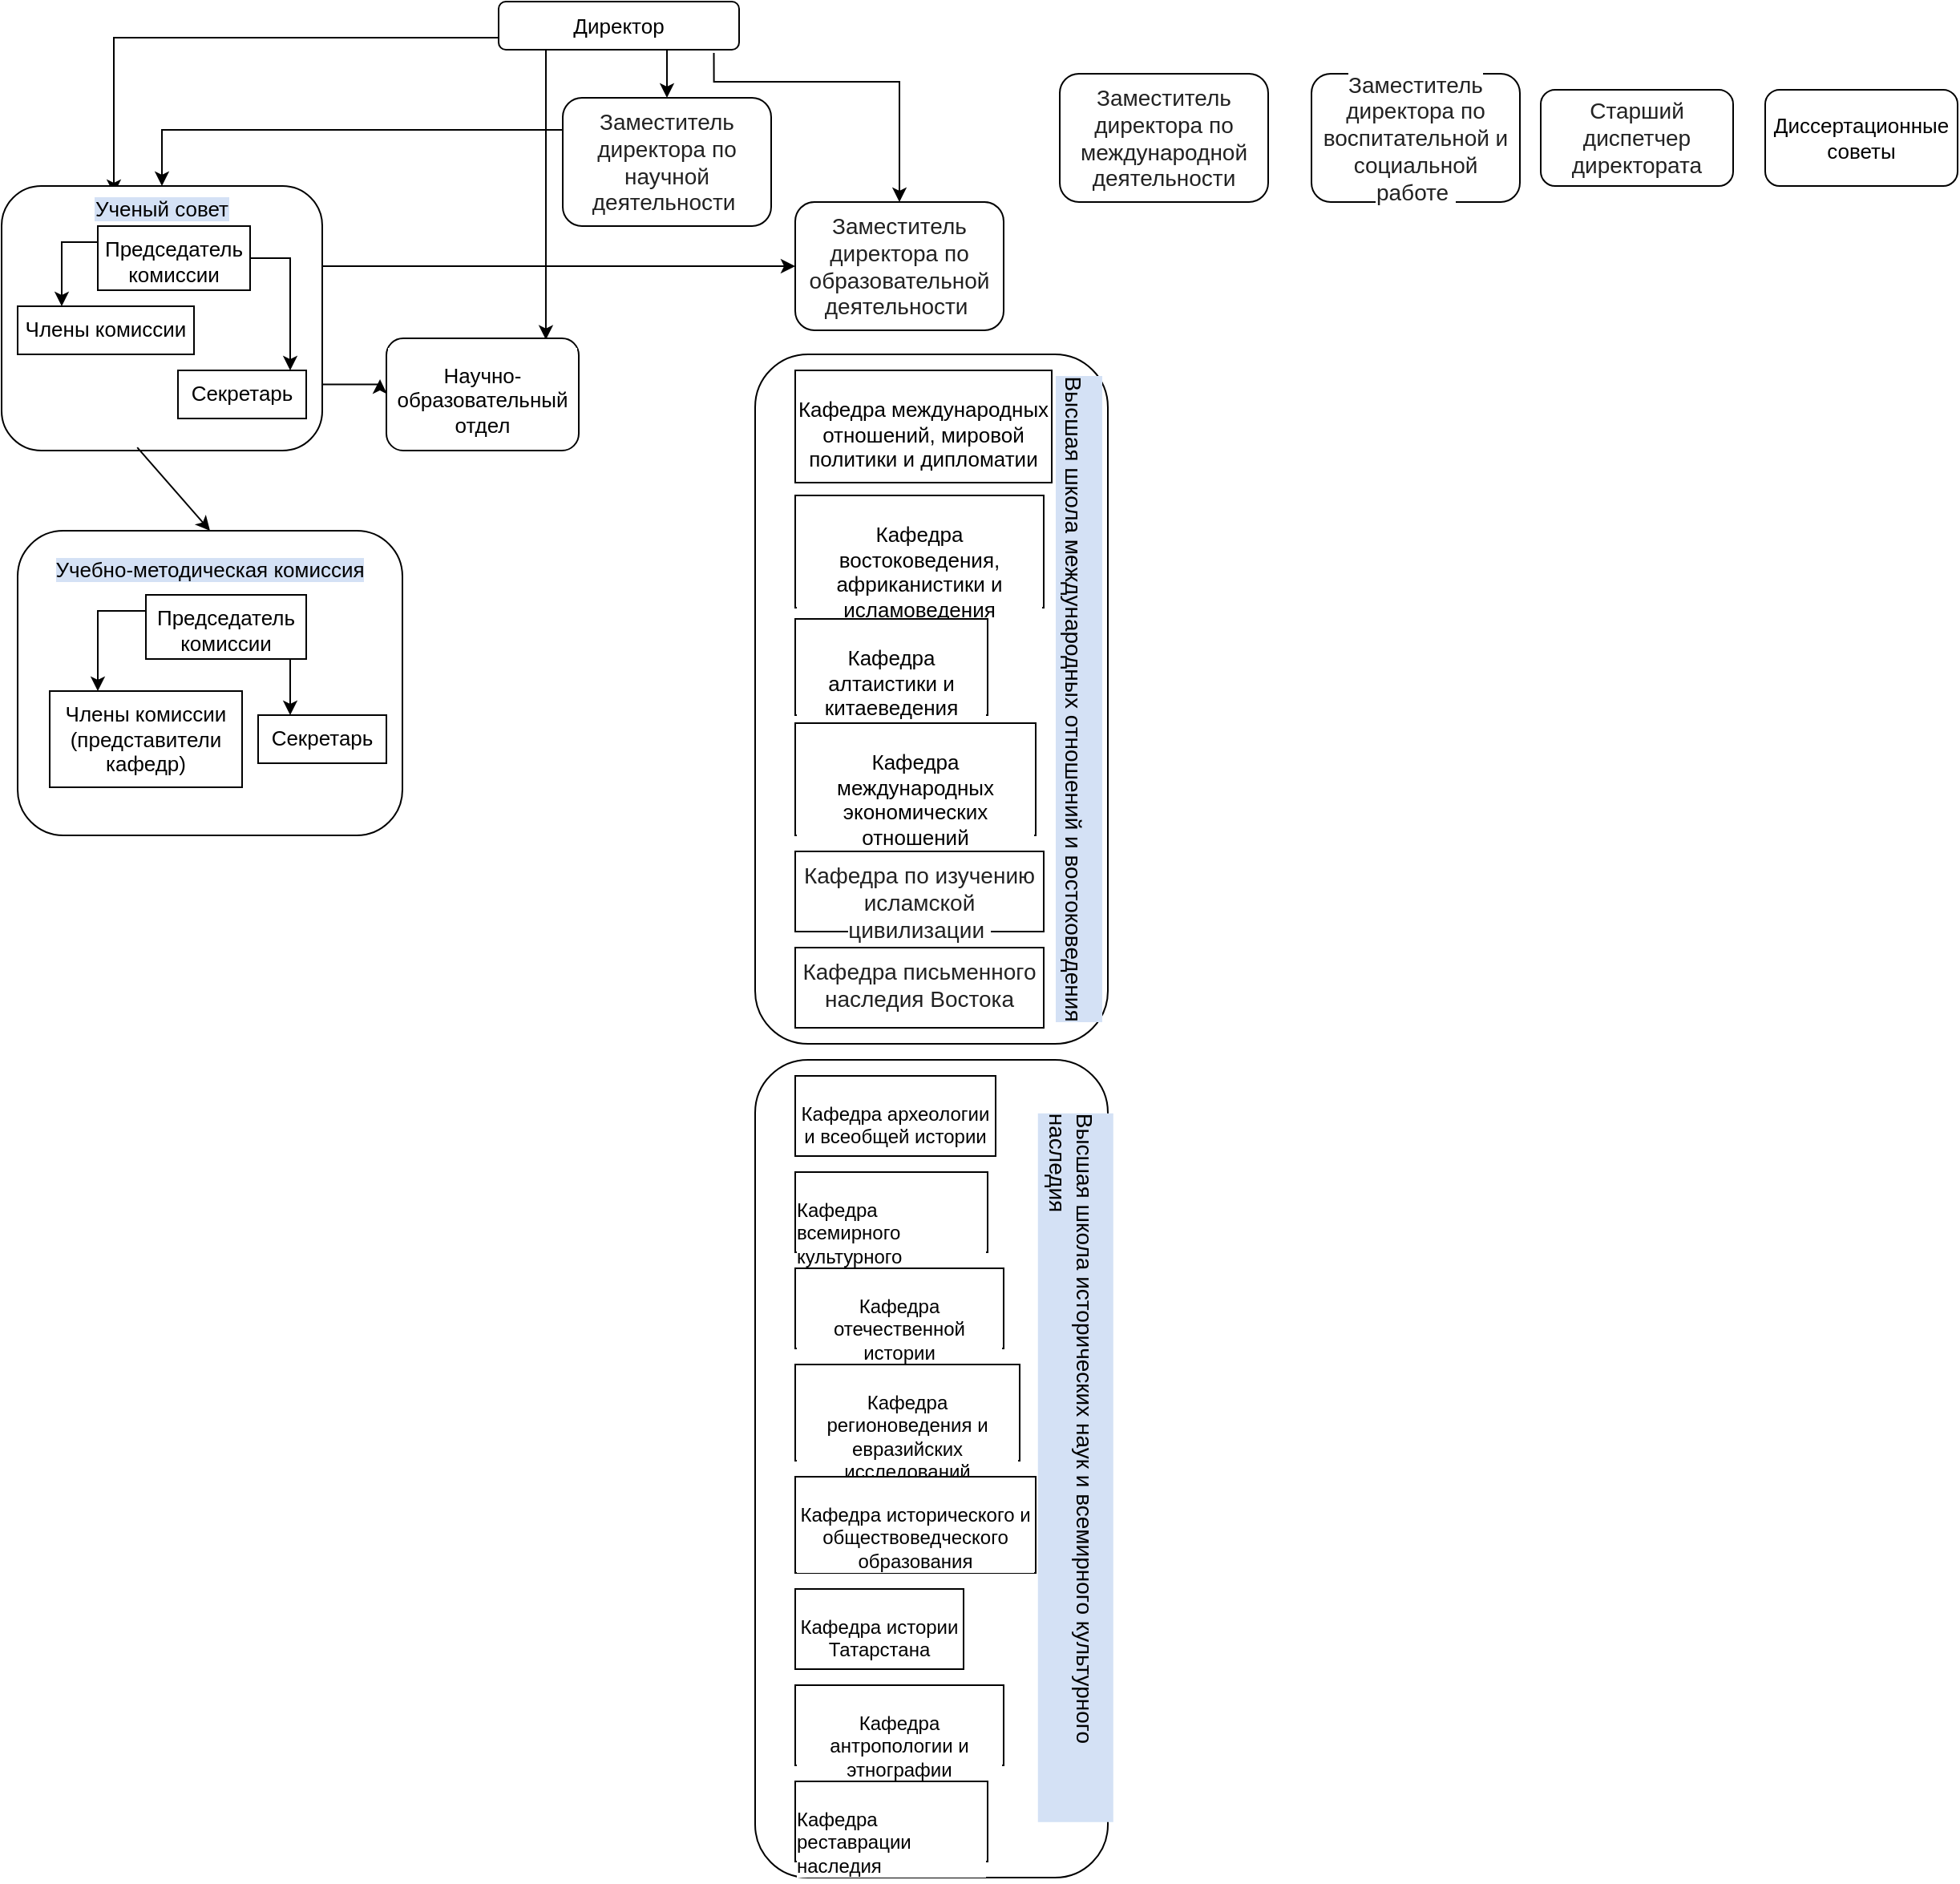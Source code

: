 <mxfile version="15.2.9" type="github">
  <diagram id="h7LhwIZn7rb5tLuHhgwg" name="Page-1">
    <mxGraphModel dx="954" dy="848" grid="1" gridSize="10" guides="1" tooltips="1" connect="1" arrows="1" fold="1" page="1" pageScale="1" pageWidth="1654" pageHeight="2336" math="0" shadow="0">
      <root>
        <mxCell id="0" />
        <mxCell id="1" parent="0" />
        <mxCell id="-UEbHcT61im6ldXxAbTl-30" style="edgeStyle=orthogonalEdgeStyle;rounded=0;orthogonalLoop=1;jettySize=auto;html=1;exitX=0;exitY=0.75;exitDx=0;exitDy=0;entryX=0.35;entryY=0.03;entryDx=0;entryDy=0;entryPerimeter=0;fontSize=13;" edge="1" parent="1" source="-UEbHcT61im6ldXxAbTl-1" target="-UEbHcT61im6ldXxAbTl-2">
          <mxGeometry relative="1" as="geometry" />
        </mxCell>
        <mxCell id="-UEbHcT61im6ldXxAbTl-44" style="edgeStyle=orthogonalEdgeStyle;rounded=0;orthogonalLoop=1;jettySize=auto;html=1;exitX=0.75;exitY=1;exitDx=0;exitDy=0;entryX=0.5;entryY=0;entryDx=0;entryDy=0;fontSize=13;" edge="1" parent="1" source="-UEbHcT61im6ldXxAbTl-1" target="-UEbHcT61im6ldXxAbTl-3">
          <mxGeometry relative="1" as="geometry" />
        </mxCell>
        <mxCell id="-UEbHcT61im6ldXxAbTl-47" style="edgeStyle=orthogonalEdgeStyle;rounded=0;orthogonalLoop=1;jettySize=auto;html=1;exitX=0.25;exitY=1;exitDx=0;exitDy=0;entryX=0.829;entryY=0.012;entryDx=0;entryDy=0;entryPerimeter=0;fontSize=13;" edge="1" parent="1" source="-UEbHcT61im6ldXxAbTl-1" target="-UEbHcT61im6ldXxAbTl-8">
          <mxGeometry relative="1" as="geometry">
            <Array as="points">
              <mxPoint x="349" y="50" />
            </Array>
          </mxGeometry>
        </mxCell>
        <mxCell id="-UEbHcT61im6ldXxAbTl-50" style="edgeStyle=orthogonalEdgeStyle;rounded=0;orthogonalLoop=1;jettySize=auto;html=1;entryX=0.5;entryY=0;entryDx=0;entryDy=0;fontSize=11;exitX=0.895;exitY=1.067;exitDx=0;exitDy=0;exitPerimeter=0;" edge="1" parent="1" source="-UEbHcT61im6ldXxAbTl-1" target="-UEbHcT61im6ldXxAbTl-4">
          <mxGeometry relative="1" as="geometry">
            <mxPoint x="460" y="60" as="sourcePoint" />
            <Array as="points">
              <mxPoint x="454" y="70" />
              <mxPoint x="570" y="70" />
            </Array>
          </mxGeometry>
        </mxCell>
        <mxCell id="-UEbHcT61im6ldXxAbTl-1" value="&lt;font style=&quot;font-size: 13px&quot;&gt;Директор&lt;/font&gt;" style="rounded=1;whiteSpace=wrap;html=1;" vertex="1" parent="1">
          <mxGeometry x="320" y="20" width="150" height="30" as="geometry" />
        </mxCell>
        <mxCell id="-UEbHcT61im6ldXxAbTl-46" style="edgeStyle=orthogonalEdgeStyle;rounded=0;orthogonalLoop=1;jettySize=auto;html=1;exitX=1;exitY=0.75;exitDx=0;exitDy=0;entryX=-0.033;entryY=0.365;entryDx=0;entryDy=0;entryPerimeter=0;fontSize=13;" edge="1" parent="1" source="-UEbHcT61im6ldXxAbTl-2" target="-UEbHcT61im6ldXxAbTl-8">
          <mxGeometry relative="1" as="geometry" />
        </mxCell>
        <mxCell id="-UEbHcT61im6ldXxAbTl-53" style="edgeStyle=orthogonalEdgeStyle;rounded=0;orthogonalLoop=1;jettySize=auto;html=1;exitX=1;exitY=0.25;exitDx=0;exitDy=0;fontSize=11;" edge="1" parent="1" source="-UEbHcT61im6ldXxAbTl-2" target="-UEbHcT61im6ldXxAbTl-4">
          <mxGeometry relative="1" as="geometry">
            <Array as="points">
              <mxPoint x="210" y="185" />
            </Array>
          </mxGeometry>
        </mxCell>
        <mxCell id="-UEbHcT61im6ldXxAbTl-2" value="&lt;span style=&quot;background-color: rgb(212 , 225 , 245)&quot;&gt;Ученый совет&lt;/span&gt;" style="rounded=1;whiteSpace=wrap;html=1;fontSize=13;verticalAlign=top;" vertex="1" parent="1">
          <mxGeometry x="10" y="135" width="200" height="165" as="geometry" />
        </mxCell>
        <mxCell id="-UEbHcT61im6ldXxAbTl-43" style="edgeStyle=orthogonalEdgeStyle;rounded=0;orthogonalLoop=1;jettySize=auto;html=1;exitX=0;exitY=0.25;exitDx=0;exitDy=0;entryX=0.5;entryY=0;entryDx=0;entryDy=0;fontSize=13;" edge="1" parent="1" source="-UEbHcT61im6ldXxAbTl-3" target="-UEbHcT61im6ldXxAbTl-2">
          <mxGeometry relative="1" as="geometry" />
        </mxCell>
        <mxCell id="-UEbHcT61im6ldXxAbTl-3" value="&lt;span style=&quot;color: rgb(34 , 34 , 34) ; font-family: &amp;#34;pt sans&amp;#34; , sans-serif ; font-size: 14px ; text-align: justify ; background-color: rgb(255 , 255 , 255)&quot;&gt;Заместитель директора по научной деятельности&lt;/span&gt;&lt;span style=&quot;color: rgb(34 , 34 , 34) ; font-family: &amp;#34;pt sans&amp;#34; , sans-serif ; font-size: 14px ; text-align: justify ; background-color: rgb(255 , 255 , 255)&quot;&gt;&amp;nbsp;&lt;/span&gt;" style="rounded=1;whiteSpace=wrap;html=1;" vertex="1" parent="1">
          <mxGeometry x="360" y="80" width="130" height="80" as="geometry" />
        </mxCell>
        <mxCell id="-UEbHcT61im6ldXxAbTl-4" value="&lt;span style=&quot;color: rgb(34 , 34 , 34) ; font-family: &amp;#34;pt sans&amp;#34; , sans-serif ; font-size: 14px ; text-align: justify ; background-color: rgb(255 , 255 , 255)&quot;&gt;Заместитель директора по образовательной деятельности&amp;nbsp;&lt;/span&gt;" style="rounded=1;whiteSpace=wrap;html=1;" vertex="1" parent="1">
          <mxGeometry x="505" y="145" width="130" height="80" as="geometry" />
        </mxCell>
        <mxCell id="-UEbHcT61im6ldXxAbTl-5" value="&lt;span style=&quot;color: rgb(34 , 34 , 34) ; font-family: &amp;#34;pt sans&amp;#34; , sans-serif ; font-size: 14px ; text-align: justify ; background-color: rgb(255 , 255 , 255)&quot;&gt;Заместитель директора по международной деятельности&lt;/span&gt;" style="rounded=1;whiteSpace=wrap;html=1;" vertex="1" parent="1">
          <mxGeometry x="670" y="65" width="130" height="80" as="geometry" />
        </mxCell>
        <mxCell id="-UEbHcT61im6ldXxAbTl-6" value="&lt;span style=&quot;color: rgb(34 , 34 , 34) ; font-family: &amp;#34;pt sans&amp;#34; , sans-serif ; font-size: 14px ; text-align: justify ; background-color: rgb(255 , 255 , 255)&quot;&gt;Заместитель директора по воспитательной и социальной работе&lt;/span&gt;&lt;span style=&quot;color: rgb(34 , 34 , 34) ; font-family: &amp;#34;pt sans&amp;#34; , sans-serif ; font-size: 14px ; text-align: justify ; background-color: rgb(255 , 255 , 255)&quot;&gt;&amp;nbsp;&lt;/span&gt;" style="rounded=1;whiteSpace=wrap;html=1;" vertex="1" parent="1">
          <mxGeometry x="827" y="65" width="130" height="80" as="geometry" />
        </mxCell>
        <mxCell id="-UEbHcT61im6ldXxAbTl-7" value="&lt;span style=&quot;color: rgb(34 , 34 , 34) ; font-family: &amp;#34;pt sans&amp;#34; , sans-serif ; font-size: 14px ; text-align: justify ; background-color: rgb(255 , 255 , 255)&quot;&gt;Старший диспетчер директората&lt;/span&gt;" style="rounded=1;whiteSpace=wrap;html=1;" vertex="1" parent="1">
          <mxGeometry x="970" y="75" width="120" height="60" as="geometry" />
        </mxCell>
        <mxCell id="-UEbHcT61im6ldXxAbTl-8" value="&lt;h1 class=&quot;menu_header&quot; style=&quot;margin: 0px 0px 3px; padding-top: 10px; background-color: rgb(255, 255, 255); font-weight: normal; font-size: 13px;&quot;&gt;&lt;font style=&quot;font-size: 13px;&quot;&gt;Научно-образовательный отдел&lt;/font&gt;&lt;/h1&gt;" style="rounded=1;whiteSpace=wrap;html=1;align=center;fontSize=13;verticalAlign=middle;" vertex="1" parent="1">
          <mxGeometry x="250" y="230" width="120" height="70" as="geometry" />
        </mxCell>
        <mxCell id="-UEbHcT61im6ldXxAbTl-9" value="Диссертационные советы" style="rounded=1;whiteSpace=wrap;html=1;fontSize=13;" vertex="1" parent="1">
          <mxGeometry x="1110" y="75" width="120" height="60" as="geometry" />
        </mxCell>
        <mxCell id="-UEbHcT61im6ldXxAbTl-10" value="&lt;h1 class=&quot;menu_header&quot; style=&quot;margin: 0px 0px 3px ; padding-top: 10px ; font-weight: normal ; font-size: 13px&quot;&gt;&lt;font style=&quot;font-size: 13px ; background-color: rgb(212 , 225 , 245)&quot;&gt;Учебно-методическая комиссия&lt;/font&gt;&lt;/h1&gt;" style="rounded=1;whiteSpace=wrap;html=1;fontSize=13;align=center;verticalAlign=top;" vertex="1" parent="1">
          <mxGeometry x="20" y="350" width="240" height="190" as="geometry" />
        </mxCell>
        <mxCell id="-UEbHcT61im6ldXxAbTl-14" value="" style="endArrow=classic;html=1;fontSize=14;entryX=0.5;entryY=0;entryDx=0;entryDy=0;exitX=0.423;exitY=0.988;exitDx=0;exitDy=0;exitPerimeter=0;" edge="1" parent="1" source="-UEbHcT61im6ldXxAbTl-2" target="-UEbHcT61im6ldXxAbTl-10">
          <mxGeometry width="50" height="50" relative="1" as="geometry">
            <mxPoint x="80" y="160" as="sourcePoint" />
            <mxPoint x="60" y="160" as="targetPoint" />
          </mxGeometry>
        </mxCell>
        <mxCell id="-UEbHcT61im6ldXxAbTl-25" style="edgeStyle=orthogonalEdgeStyle;rounded=0;orthogonalLoop=1;jettySize=auto;html=1;entryX=0.875;entryY=0;entryDx=0;entryDy=0;entryPerimeter=0;fontSize=13;exitX=1;exitY=0.5;exitDx=0;exitDy=0;" edge="1" parent="1" source="-UEbHcT61im6ldXxAbTl-18" target="-UEbHcT61im6ldXxAbTl-21">
          <mxGeometry relative="1" as="geometry" />
        </mxCell>
        <mxCell id="-UEbHcT61im6ldXxAbTl-26" style="edgeStyle=orthogonalEdgeStyle;rounded=0;orthogonalLoop=1;jettySize=auto;html=1;exitX=0;exitY=0.25;exitDx=0;exitDy=0;entryX=0.25;entryY=0;entryDx=0;entryDy=0;fontSize=13;" edge="1" parent="1" source="-UEbHcT61im6ldXxAbTl-18" target="-UEbHcT61im6ldXxAbTl-19">
          <mxGeometry relative="1" as="geometry">
            <Array as="points">
              <mxPoint x="48" y="170" />
            </Array>
          </mxGeometry>
        </mxCell>
        <mxCell id="-UEbHcT61im6ldXxAbTl-18" value="Председатель комиссии" style="rounded=0;whiteSpace=wrap;html=1;fontSize=13;align=center;verticalAlign=top;" vertex="1" parent="1">
          <mxGeometry x="70" y="160" width="95" height="40" as="geometry" />
        </mxCell>
        <mxCell id="-UEbHcT61im6ldXxAbTl-19" value="Члены комиссии" style="rounded=0;whiteSpace=wrap;html=1;fontSize=13;align=center;verticalAlign=top;" vertex="1" parent="1">
          <mxGeometry x="20" y="210" width="110" height="30" as="geometry" />
        </mxCell>
        <mxCell id="-UEbHcT61im6ldXxAbTl-21" value="Секретарь" style="rounded=0;whiteSpace=wrap;html=1;fontSize=13;align=center;verticalAlign=top;" vertex="1" parent="1">
          <mxGeometry x="120" y="250" width="80" height="30" as="geometry" />
        </mxCell>
        <mxCell id="-UEbHcT61im6ldXxAbTl-22" style="edgeStyle=orthogonalEdgeStyle;rounded=0;orthogonalLoop=1;jettySize=auto;html=1;exitX=0.5;exitY=1;exitDx=0;exitDy=0;fontSize=13;" edge="1" parent="1" source="-UEbHcT61im6ldXxAbTl-21" target="-UEbHcT61im6ldXxAbTl-21">
          <mxGeometry relative="1" as="geometry" />
        </mxCell>
        <mxCell id="-UEbHcT61im6ldXxAbTl-40" style="edgeStyle=orthogonalEdgeStyle;rounded=0;orthogonalLoop=1;jettySize=auto;html=1;exitX=0;exitY=0.25;exitDx=0;exitDy=0;entryX=0.25;entryY=0;entryDx=0;entryDy=0;fontSize=13;" edge="1" parent="1" source="-UEbHcT61im6ldXxAbTl-31" target="-UEbHcT61im6ldXxAbTl-36">
          <mxGeometry relative="1" as="geometry" />
        </mxCell>
        <mxCell id="-UEbHcT61im6ldXxAbTl-41" style="edgeStyle=orthogonalEdgeStyle;rounded=0;orthogonalLoop=1;jettySize=auto;html=1;exitX=0.75;exitY=1;exitDx=0;exitDy=0;entryX=0.25;entryY=0;entryDx=0;entryDy=0;fontSize=13;" edge="1" parent="1" source="-UEbHcT61im6ldXxAbTl-31" target="-UEbHcT61im6ldXxAbTl-34">
          <mxGeometry relative="1" as="geometry" />
        </mxCell>
        <mxCell id="-UEbHcT61im6ldXxAbTl-31" value="Председатель комиссии" style="rounded=0;whiteSpace=wrap;html=1;fontSize=13;align=center;verticalAlign=top;" vertex="1" parent="1">
          <mxGeometry x="100" y="390" width="100" height="40" as="geometry" />
        </mxCell>
        <mxCell id="-UEbHcT61im6ldXxAbTl-34" value="Секретарь" style="rounded=0;whiteSpace=wrap;html=1;fontSize=13;align=center;verticalAlign=top;" vertex="1" parent="1">
          <mxGeometry x="170" y="465" width="80" height="30" as="geometry" />
        </mxCell>
        <mxCell id="-UEbHcT61im6ldXxAbTl-36" value="Члены комиссии (представители кафедр)" style="rounded=0;whiteSpace=wrap;html=1;fontSize=13;align=center;verticalAlign=top;" vertex="1" parent="1">
          <mxGeometry x="40" y="450" width="120" height="60" as="geometry" />
        </mxCell>
        <mxCell id="-UEbHcT61im6ldXxAbTl-37" style="edgeStyle=orthogonalEdgeStyle;rounded=0;orthogonalLoop=1;jettySize=auto;html=1;exitX=0.5;exitY=1;exitDx=0;exitDy=0;fontSize=13;" edge="1" parent="1" source="-UEbHcT61im6ldXxAbTl-10" target="-UEbHcT61im6ldXxAbTl-10">
          <mxGeometry relative="1" as="geometry" />
        </mxCell>
        <mxCell id="-UEbHcT61im6ldXxAbTl-38" style="edgeStyle=orthogonalEdgeStyle;rounded=0;orthogonalLoop=1;jettySize=auto;html=1;exitX=0.5;exitY=1;exitDx=0;exitDy=0;fontSize=13;" edge="1" parent="1" source="-UEbHcT61im6ldXxAbTl-10" target="-UEbHcT61im6ldXxAbTl-10">
          <mxGeometry relative="1" as="geometry" />
        </mxCell>
        <mxCell id="-UEbHcT61im6ldXxAbTl-63" value="" style="rounded=1;whiteSpace=wrap;html=1;fontSize=13;align=center;verticalAlign=top;" vertex="1" parent="1">
          <mxGeometry x="480" y="240" width="220" height="430" as="geometry" />
        </mxCell>
        <mxCell id="-UEbHcT61im6ldXxAbTl-56" value="&lt;h1 class=&quot;menu_header&quot; style=&quot;margin: 0px 0px 3px ; padding-top: 10px ; font-size: 13px ; font-family: &amp;#34;pt sans&amp;#34; , sans-serif ; background-color: rgb(255 , 255 , 255) ; font-weight: normal&quot;&gt;Кафедра востоковедения, африканистики и исламоведения&lt;/h1&gt;" style="rounded=0;whiteSpace=wrap;html=1;fontSize=11;align=center;verticalAlign=top;" vertex="1" parent="1">
          <mxGeometry x="505" y="328" width="155" height="70" as="geometry" />
        </mxCell>
        <mxCell id="-UEbHcT61im6ldXxAbTl-57" value="&lt;h1 class=&quot;menu_header&quot; style=&quot;margin: 0px 0px 3px; padding-top: 10px; font-family: &amp;quot;pt sans&amp;quot;, sans-serif; background-color: rgb(255, 255, 255); font-weight: normal; font-size: 13px;&quot;&gt;Кафедра международных отношений, мировой политики и дипломатии&lt;/h1&gt;" style="rounded=0;whiteSpace=wrap;html=1;fontSize=11;align=center;verticalAlign=top;" vertex="1" parent="1">
          <mxGeometry x="505" y="250" width="160" height="70" as="geometry" />
        </mxCell>
        <mxCell id="-UEbHcT61im6ldXxAbTl-58" value="&lt;h1 class=&quot;menu_header&quot; style=&quot;margin: 0px 0px 3px; padding-top: 10px; font-size: 13px; font-family: &amp;quot;pt sans&amp;quot;, sans-serif; background-color: rgb(255, 255, 255); font-weight: normal;&quot;&gt;Кафедра алтаистики и китаеведения&lt;/h1&gt;" style="rounded=0;whiteSpace=wrap;html=1;fontSize=11;align=center;verticalAlign=top;" vertex="1" parent="1">
          <mxGeometry x="505" y="405" width="120" height="60" as="geometry" />
        </mxCell>
        <mxCell id="-UEbHcT61im6ldXxAbTl-59" value="&lt;meta charset=&quot;utf-8&quot; style=&quot;font-size: 13px;&quot;&gt;&lt;h1 class=&quot;menu_header&quot; style=&quot;color: rgb(0, 0, 0); margin: 0px 0px 3px; padding-top: 10px; font-size: 13px; font-family: &amp;quot;pt sans&amp;quot;, sans-serif; font-style: normal; letter-spacing: normal; text-indent: 0px; text-transform: none; word-spacing: 0px; background-color: rgb(255, 255, 255); font-weight: normal;&quot;&gt;Кафедра международных экономических отношений&lt;/h1&gt;" style="rounded=0;whiteSpace=wrap;html=1;fontSize=13;align=center;verticalAlign=top;" vertex="1" parent="1">
          <mxGeometry x="505" y="470" width="150" height="70" as="geometry" />
        </mxCell>
        <mxCell id="-UEbHcT61im6ldXxAbTl-60" value="&lt;span style=&quot;color: rgb(34 , 34 , 34) ; font-family: &amp;#34;pt sans&amp;#34; , sans-serif ; font-size: 14px ; text-align: justify ; background-color: rgb(255 , 255 , 255)&quot;&gt;Кафедра по изучению исламской цивилизации&amp;nbsp;&lt;/span&gt;" style="rounded=0;whiteSpace=wrap;html=1;fontSize=13;align=center;verticalAlign=top;" vertex="1" parent="1">
          <mxGeometry x="505" y="550" width="155" height="50" as="geometry" />
        </mxCell>
        <mxCell id="-UEbHcT61im6ldXxAbTl-61" value="&lt;span style=&quot;color: rgb(34 , 34 , 34) ; font-family: &amp;#34;pt sans&amp;#34; , sans-serif ; font-size: 14px ; text-align: justify ; background-color: rgb(255 , 255 , 255)&quot;&gt;Кафедра письменного наследия Востока&lt;/span&gt;" style="rounded=0;whiteSpace=wrap;html=1;fontSize=13;align=center;verticalAlign=top;" vertex="1" parent="1">
          <mxGeometry x="505" y="610" width="155" height="50" as="geometry" />
        </mxCell>
        <mxCell id="-UEbHcT61im6ldXxAbTl-64" value="&lt;h1 class=&quot;menu_header&quot; style=&quot;margin: 0px 0px 3px; padding-top: 10px; font-family: &amp;quot;pt sans&amp;quot;, sans-serif; text-align: left; font-weight: normal; font-size: 14px;&quot;&gt;Высшая школа международных отношений и востоковедения&lt;/h1&gt;" style="text;html=1;strokeColor=none;fillColor=none;align=center;verticalAlign=middle;whiteSpace=wrap;rounded=0;fontSize=14;rotation=90;labelBackgroundColor=#D4E1F5;" vertex="1" parent="1">
          <mxGeometry x="480" y="445" width="405" height="20" as="geometry" />
        </mxCell>
        <mxCell id="-UEbHcT61im6ldXxAbTl-67" value="" style="rounded=1;whiteSpace=wrap;html=1;labelBackgroundColor=#D4E1F5;fontSize=13;align=center;verticalAlign=top;" vertex="1" parent="1">
          <mxGeometry x="480" y="680" width="220" height="510" as="geometry" />
        </mxCell>
        <mxCell id="-UEbHcT61im6ldXxAbTl-68" value="&lt;h1 class=&quot;menu_header&quot; style=&quot;margin: 0px 0px 3px; padding-top: 10px; font-family: &amp;quot;pt sans&amp;quot;, sans-serif; font-weight: normal; font-size: 12px;&quot;&gt;Кафедра археологии и всеобщей истории&lt;/h1&gt;" style="rounded=0;whiteSpace=wrap;html=1;labelBackgroundColor=none;fontSize=13;align=center;verticalAlign=top;" vertex="1" parent="1">
          <mxGeometry x="505" y="690" width="125" height="50" as="geometry" />
        </mxCell>
        <mxCell id="-UEbHcT61im6ldXxAbTl-70" value="&lt;h1 class=&quot;menu_header&quot; style=&quot;margin: 0px 0px 3px ; padding-top: 10px ; font-family: &amp;#34;pt sans&amp;#34; , sans-serif ; text-align: left ; background-color: rgb(255 , 255 , 255) ; font-weight: normal ; font-size: 12px&quot;&gt;Кафедра всемирного культурного наследия&lt;/h1&gt;" style="rounded=0;whiteSpace=wrap;html=1;labelBackgroundColor=none;fontSize=13;align=center;verticalAlign=top;" vertex="1" parent="1">
          <mxGeometry x="505" y="750" width="120" height="50" as="geometry" />
        </mxCell>
        <mxCell id="-UEbHcT61im6ldXxAbTl-72" value="&lt;h1 class=&quot;menu_header&quot; style=&quot;margin: 0px 0px 3px ; padding-top: 10px ; font-family: &amp;#34;pt sans&amp;#34; , sans-serif ; background-color: rgb(255 , 255 , 255) ; font-weight: normal ; font-size: 12px&quot;&gt;Кафедра отечественной истории&lt;/h1&gt;" style="rounded=0;whiteSpace=wrap;html=1;labelBackgroundColor=none;fontSize=13;align=center;verticalAlign=top;" vertex="1" parent="1">
          <mxGeometry x="505" y="810" width="130" height="50" as="geometry" />
        </mxCell>
        <mxCell id="-UEbHcT61im6ldXxAbTl-73" value="&lt;h1 class=&quot;menu_header&quot; style=&quot;margin: 0px 0px 3px; padding-top: 10px; font-family: &amp;quot;pt sans&amp;quot;, sans-serif; background-color: rgb(255, 255, 255); font-weight: normal; font-size: 12px;&quot;&gt;Кафедра регионоведения и евразийских исследований&lt;/h1&gt;" style="rounded=0;whiteSpace=wrap;html=1;labelBackgroundColor=none;fontSize=13;align=center;verticalAlign=top;" vertex="1" parent="1">
          <mxGeometry x="505" y="870" width="140" height="60" as="geometry" />
        </mxCell>
        <mxCell id="-UEbHcT61im6ldXxAbTl-74" value="&lt;h1 class=&quot;menu_header&quot; style=&quot;margin: 0px 0px 3px; padding-top: 10px; font-family: &amp;quot;pt sans&amp;quot;, sans-serif; background-color: rgb(255, 255, 255); font-weight: normal; font-size: 12px;&quot;&gt;Кафедра исторического и обществоведческого образования&lt;/h1&gt;" style="rounded=0;whiteSpace=wrap;html=1;labelBackgroundColor=none;fontSize=13;align=center;verticalAlign=top;" vertex="1" parent="1">
          <mxGeometry x="505" y="940" width="150" height="60" as="geometry" />
        </mxCell>
        <mxCell id="-UEbHcT61im6ldXxAbTl-76" value="&lt;h1 class=&quot;menu_header&quot; style=&quot;margin: 0px 0px 3px ; padding-top: 10px ; font-family: &amp;#34;pt sans&amp;#34; , sans-serif ; background-color: rgb(255 , 255 , 255) ; font-weight: normal ; font-size: 12px&quot;&gt;Кафедра истории Татарстана&lt;/h1&gt;" style="rounded=0;whiteSpace=wrap;html=1;labelBackgroundColor=none;fontSize=13;align=center;verticalAlign=top;" vertex="1" parent="1">
          <mxGeometry x="505" y="1010" width="105" height="50" as="geometry" />
        </mxCell>
        <mxCell id="-UEbHcT61im6ldXxAbTl-77" value="&lt;h1 class=&quot;menu_header&quot; style=&quot;margin: 0px 0px 3px ; padding-top: 10px ; font-family: &amp;#34;pt sans&amp;#34; , sans-serif ; background-color: rgb(255 , 255 , 255) ; font-weight: normal ; font-size: 12px&quot;&gt;Кафедра антропологии и этнографии&lt;/h1&gt;" style="rounded=0;whiteSpace=wrap;html=1;labelBackgroundColor=none;fontSize=13;align=center;verticalAlign=top;" vertex="1" parent="1">
          <mxGeometry x="505" y="1070" width="130" height="50" as="geometry" />
        </mxCell>
        <mxCell id="-UEbHcT61im6ldXxAbTl-78" value="&lt;h1 class=&quot;menu_header&quot; style=&quot;margin: 0px 0px 3px ; padding-top: 10px ; font-family: &amp;#34;pt sans&amp;#34; , sans-serif ; text-align: left ; background-color: rgb(255 , 255 , 255) ; font-weight: normal ; font-size: 12px&quot;&gt;Кафедра реставрации наследия&lt;/h1&gt;" style="rounded=0;whiteSpace=wrap;html=1;labelBackgroundColor=none;fontSize=13;align=center;verticalAlign=top;" vertex="1" parent="1">
          <mxGeometry x="505" y="1130" width="120" height="50" as="geometry" />
        </mxCell>
        <mxCell id="-UEbHcT61im6ldXxAbTl-79" value="&lt;h1 class=&quot;menu_header&quot; style=&quot;margin: 0px 0px 3px; padding-top: 10px; font-family: &amp;quot;pt sans&amp;quot;, sans-serif; text-align: left; font-weight: normal; font-size: 14px;&quot;&gt;Высшая школа исторических наук и всемирного культурного наследия&lt;/h1&gt;" style="text;html=1;strokeColor=none;fillColor=none;align=center;verticalAlign=middle;whiteSpace=wrap;rounded=0;labelBackgroundColor=#D4E1F5;fontSize=14;rotation=90;" vertex="1" parent="1">
          <mxGeometry x="458.12" y="924.38" width="443.75" height="20" as="geometry" />
        </mxCell>
      </root>
    </mxGraphModel>
  </diagram>
</mxfile>
